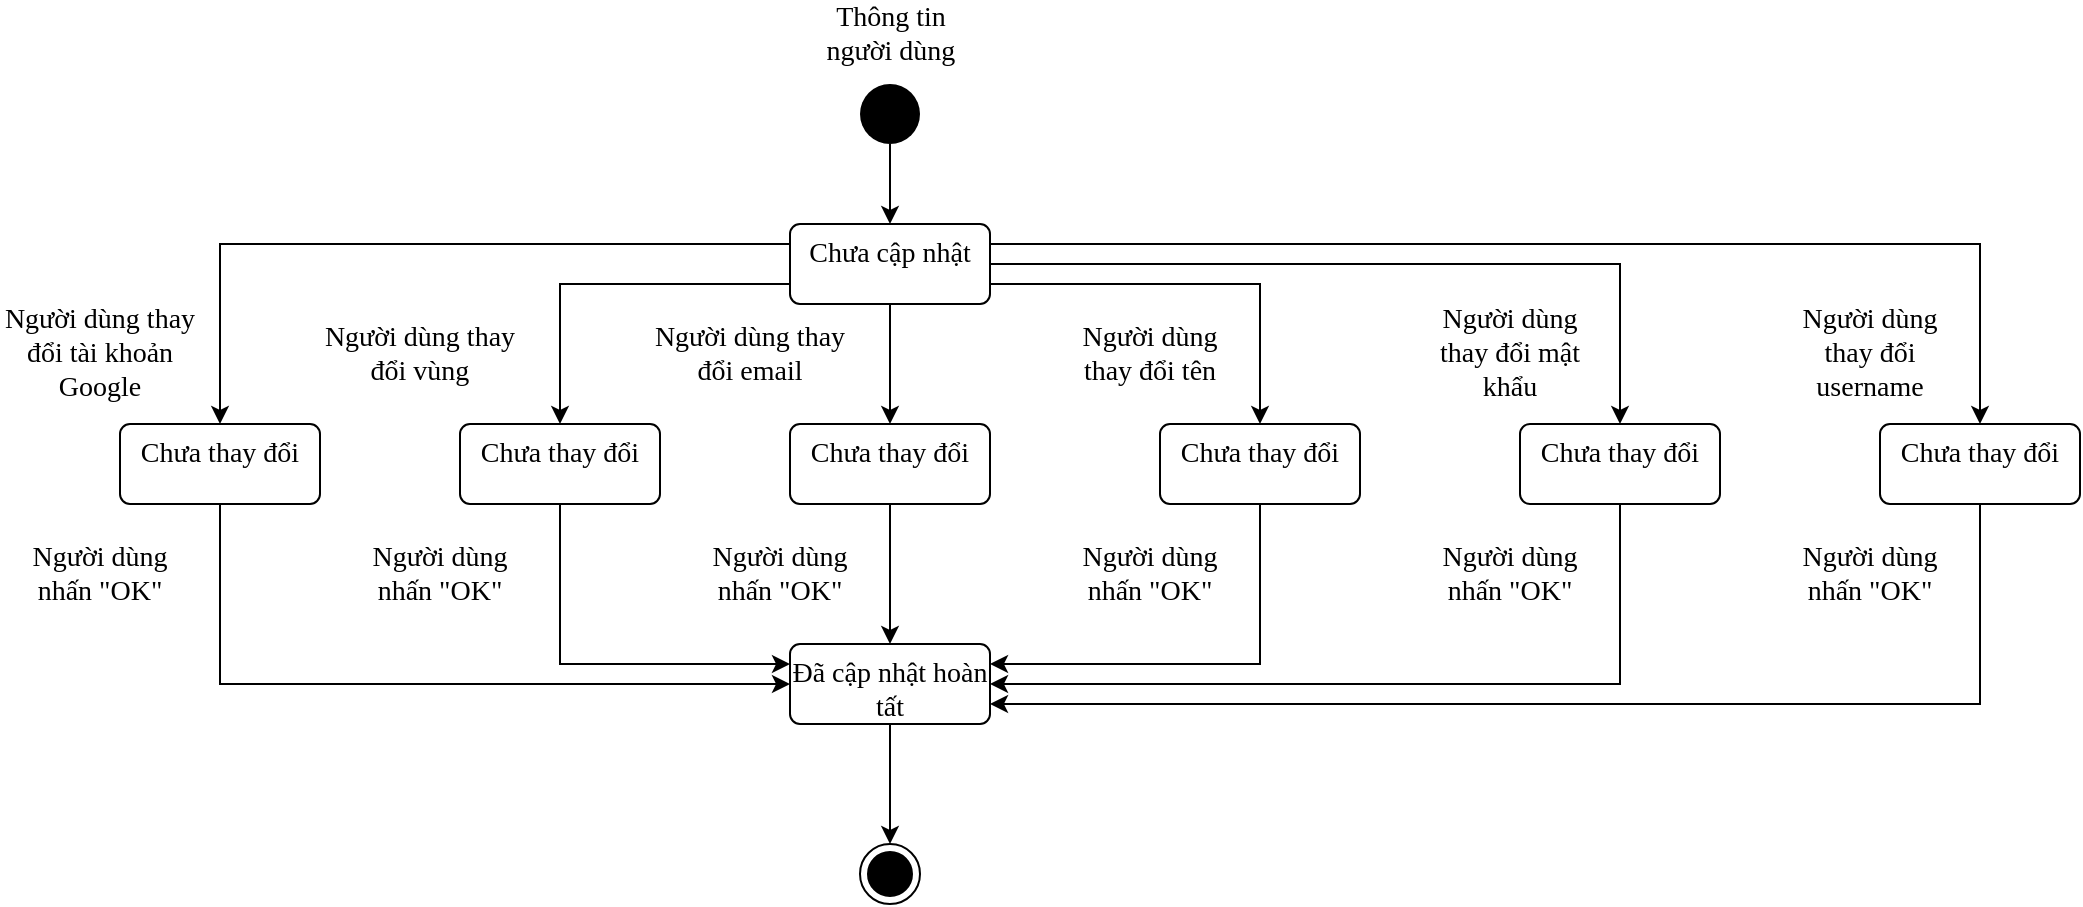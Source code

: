 <mxfile version="13.9.9" type="device"><diagram id="2bIHUfPug_Wl0mtXmFX8" name="Page-1"><mxGraphModel dx="868" dy="450" grid="1" gridSize="10" guides="1" tooltips="1" connect="1" arrows="1" fold="1" page="1" pageScale="1" pageWidth="850" pageHeight="1100" math="0" shadow="0"><root><mxCell id="0"/><mxCell id="1" parent="0"/><mxCell id="eQaS-6rRvnOUTbxjWuJy-9" style="edgeStyle=orthogonalEdgeStyle;rounded=0;orthogonalLoop=1;jettySize=auto;html=1;fontFamily=Verdana;fontSize=14;" parent="1" source="2Ay-SZyClfIjDnvlfZHc-2" target="eQaS-6rRvnOUTbxjWuJy-1" edge="1"><mxGeometry relative="1" as="geometry"/></mxCell><mxCell id="2Ay-SZyClfIjDnvlfZHc-2" value="" style="ellipse;fillColor=#000000;strokeColor=none;fontFamily=Verdana;fontSize=14;" parent="1" vertex="1"><mxGeometry x="450" y="50" width="30" height="30" as="geometry"/></mxCell><mxCell id="2Ay-SZyClfIjDnvlfZHc-7" value="" style="ellipse;html=1;shape=endState;fillColor=#000000;strokeColor=#000000;fontFamily=Verdana;fontSize=14;" parent="1" vertex="1"><mxGeometry x="450" y="430" width="30" height="30" as="geometry"/></mxCell><mxCell id="eQaS-6rRvnOUTbxjWuJy-27" style="edgeStyle=orthogonalEdgeStyle;rounded=0;orthogonalLoop=1;jettySize=auto;html=1;exitX=0;exitY=0.5;exitDx=0;exitDy=0;fontFamily=Verdana;fontSize=14;" parent="1" source="eQaS-6rRvnOUTbxjWuJy-1" target="eQaS-6rRvnOUTbxjWuJy-20" edge="1"><mxGeometry relative="1" as="geometry"><Array as="points"><mxPoint x="415" y="130"/><mxPoint x="130" y="130"/></Array></mxGeometry></mxCell><mxCell id="eQaS-6rRvnOUTbxjWuJy-28" style="edgeStyle=orthogonalEdgeStyle;rounded=0;orthogonalLoop=1;jettySize=auto;html=1;exitX=0;exitY=0.75;exitDx=0;exitDy=0;entryX=0.5;entryY=0;entryDx=0;entryDy=0;fontFamily=Verdana;fontSize=14;" parent="1" source="eQaS-6rRvnOUTbxjWuJy-1" target="eQaS-6rRvnOUTbxjWuJy-19" edge="1"><mxGeometry relative="1" as="geometry"/></mxCell><mxCell id="eQaS-6rRvnOUTbxjWuJy-29" style="edgeStyle=orthogonalEdgeStyle;rounded=0;orthogonalLoop=1;jettySize=auto;html=1;fontFamily=Verdana;fontSize=14;" parent="1" source="eQaS-6rRvnOUTbxjWuJy-1" target="eQaS-6rRvnOUTbxjWuJy-14" edge="1"><mxGeometry relative="1" as="geometry"/></mxCell><mxCell id="eQaS-6rRvnOUTbxjWuJy-30" style="edgeStyle=orthogonalEdgeStyle;rounded=0;orthogonalLoop=1;jettySize=auto;html=1;exitX=1;exitY=0.75;exitDx=0;exitDy=0;entryX=0.5;entryY=0;entryDx=0;entryDy=0;fontFamily=Verdana;fontSize=14;" parent="1" source="eQaS-6rRvnOUTbxjWuJy-1" target="eQaS-6rRvnOUTbxjWuJy-18" edge="1"><mxGeometry relative="1" as="geometry"/></mxCell><mxCell id="eQaS-6rRvnOUTbxjWuJy-31" style="edgeStyle=orthogonalEdgeStyle;rounded=0;orthogonalLoop=1;jettySize=auto;html=1;exitX=1;exitY=0.5;exitDx=0;exitDy=0;entryX=0.5;entryY=0;entryDx=0;entryDy=0;fontFamily=Verdana;fontSize=14;" parent="1" source="eQaS-6rRvnOUTbxjWuJy-1" target="eQaS-6rRvnOUTbxjWuJy-17" edge="1"><mxGeometry relative="1" as="geometry"/></mxCell><mxCell id="eQaS-6rRvnOUTbxjWuJy-32" style="edgeStyle=orthogonalEdgeStyle;rounded=0;orthogonalLoop=1;jettySize=auto;html=1;exitX=1;exitY=0.25;exitDx=0;exitDy=0;entryX=0.5;entryY=0;entryDx=0;entryDy=0;fontFamily=Verdana;fontSize=14;" parent="1" source="eQaS-6rRvnOUTbxjWuJy-1" target="eQaS-6rRvnOUTbxjWuJy-16" edge="1"><mxGeometry relative="1" as="geometry"/></mxCell><mxCell id="eQaS-6rRvnOUTbxjWuJy-1" value="Chưa cập nhật" style="html=1;align=center;verticalAlign=top;rounded=1;absoluteArcSize=1;arcSize=10;dashed=0;fontFamily=Verdana;fontSize=14;whiteSpace=wrap;" parent="1" vertex="1"><mxGeometry x="415" y="120" width="100" height="40" as="geometry"/></mxCell><mxCell id="eQaS-6rRvnOUTbxjWuJy-46" style="edgeStyle=orthogonalEdgeStyle;rounded=0;orthogonalLoop=1;jettySize=auto;html=1;fontFamily=Verdana;fontSize=14;" parent="1" source="eQaS-6rRvnOUTbxjWuJy-4" target="2Ay-SZyClfIjDnvlfZHc-7" edge="1"><mxGeometry relative="1" as="geometry"/></mxCell><mxCell id="eQaS-6rRvnOUTbxjWuJy-4" value="Đã cập nhật hoàn tất" style="html=1;align=center;verticalAlign=top;rounded=1;absoluteArcSize=1;arcSize=10;dashed=0;fontFamily=Verdana;fontSize=14;whiteSpace=wrap;" parent="1" vertex="1"><mxGeometry x="415" y="330" width="100" height="40" as="geometry"/></mxCell><mxCell id="eQaS-6rRvnOUTbxjWuJy-6" value="Thông tin người dùng" style="text;html=1;strokeColor=none;fillColor=none;align=center;verticalAlign=middle;whiteSpace=wrap;rounded=0;fontFamily=Verdana;fontSize=14;" parent="1" vertex="1"><mxGeometry x="422.5" y="10" width="85" height="30" as="geometry"/></mxCell><mxCell id="eQaS-6rRvnOUTbxjWuJy-42" style="edgeStyle=orthogonalEdgeStyle;rounded=0;orthogonalLoop=1;jettySize=auto;html=1;fontFamily=Verdana;fontSize=14;" parent="1" source="eQaS-6rRvnOUTbxjWuJy-14" target="eQaS-6rRvnOUTbxjWuJy-4" edge="1"><mxGeometry relative="1" as="geometry"/></mxCell><mxCell id="eQaS-6rRvnOUTbxjWuJy-14" value="Chưa thay đổi" style="html=1;align=center;verticalAlign=top;rounded=1;absoluteArcSize=1;arcSize=10;dashed=0;fontFamily=Verdana;fontSize=14;whiteSpace=wrap;" parent="1" vertex="1"><mxGeometry x="415" y="220" width="100" height="40" as="geometry"/></mxCell><mxCell id="eQaS-6rRvnOUTbxjWuJy-45" style="edgeStyle=orthogonalEdgeStyle;rounded=0;orthogonalLoop=1;jettySize=auto;html=1;entryX=1;entryY=0.75;entryDx=0;entryDy=0;fontFamily=Verdana;fontSize=14;" parent="1" source="eQaS-6rRvnOUTbxjWuJy-16" target="eQaS-6rRvnOUTbxjWuJy-4" edge="1"><mxGeometry relative="1" as="geometry"><Array as="points"><mxPoint x="1010" y="360"/></Array></mxGeometry></mxCell><mxCell id="eQaS-6rRvnOUTbxjWuJy-16" value="Chưa thay đổi" style="html=1;align=center;verticalAlign=top;rounded=1;absoluteArcSize=1;arcSize=10;dashed=0;fontFamily=Verdana;fontSize=14;whiteSpace=wrap;" parent="1" vertex="1"><mxGeometry x="960" y="220" width="100" height="40" as="geometry"/></mxCell><mxCell id="eQaS-6rRvnOUTbxjWuJy-44" style="edgeStyle=orthogonalEdgeStyle;rounded=0;orthogonalLoop=1;jettySize=auto;html=1;entryX=1;entryY=0.5;entryDx=0;entryDy=0;fontFamily=Verdana;fontSize=14;" parent="1" source="eQaS-6rRvnOUTbxjWuJy-17" target="eQaS-6rRvnOUTbxjWuJy-4" edge="1"><mxGeometry relative="1" as="geometry"><Array as="points"><mxPoint x="830" y="350"/></Array></mxGeometry></mxCell><mxCell id="eQaS-6rRvnOUTbxjWuJy-17" value="Chưa thay đổi" style="html=1;align=center;verticalAlign=top;rounded=1;absoluteArcSize=1;arcSize=10;dashed=0;fontFamily=Verdana;fontSize=14;whiteSpace=wrap;" parent="1" vertex="1"><mxGeometry x="780" y="220" width="100" height="40" as="geometry"/></mxCell><mxCell id="eQaS-6rRvnOUTbxjWuJy-43" style="edgeStyle=orthogonalEdgeStyle;rounded=0;orthogonalLoop=1;jettySize=auto;html=1;entryX=1;entryY=0.25;entryDx=0;entryDy=0;fontFamily=Verdana;fontSize=14;" parent="1" source="eQaS-6rRvnOUTbxjWuJy-18" target="eQaS-6rRvnOUTbxjWuJy-4" edge="1"><mxGeometry relative="1" as="geometry"><Array as="points"><mxPoint x="650" y="340"/></Array></mxGeometry></mxCell><mxCell id="eQaS-6rRvnOUTbxjWuJy-18" value="Chưa thay đổi" style="html=1;align=center;verticalAlign=top;rounded=1;absoluteArcSize=1;arcSize=10;dashed=0;fontFamily=Verdana;fontSize=14;whiteSpace=wrap;" parent="1" vertex="1"><mxGeometry x="600" y="220" width="100" height="40" as="geometry"/></mxCell><mxCell id="eQaS-6rRvnOUTbxjWuJy-41" style="edgeStyle=orthogonalEdgeStyle;rounded=0;orthogonalLoop=1;jettySize=auto;html=1;entryX=0;entryY=0.25;entryDx=0;entryDy=0;fontFamily=Verdana;fontSize=14;" parent="1" source="eQaS-6rRvnOUTbxjWuJy-19" target="eQaS-6rRvnOUTbxjWuJy-4" edge="1"><mxGeometry relative="1" as="geometry"><Array as="points"><mxPoint x="300" y="340"/></Array></mxGeometry></mxCell><mxCell id="eQaS-6rRvnOUTbxjWuJy-19" value="Chưa thay đổi" style="html=1;align=center;verticalAlign=top;rounded=1;absoluteArcSize=1;arcSize=10;dashed=0;fontFamily=Verdana;fontSize=14;whiteSpace=wrap;" parent="1" vertex="1"><mxGeometry x="250" y="220" width="100" height="40" as="geometry"/></mxCell><mxCell id="eQaS-6rRvnOUTbxjWuJy-40" style="edgeStyle=orthogonalEdgeStyle;rounded=0;orthogonalLoop=1;jettySize=auto;html=1;entryX=0;entryY=0.5;entryDx=0;entryDy=0;fontFamily=Verdana;fontSize=14;" parent="1" source="eQaS-6rRvnOUTbxjWuJy-20" target="eQaS-6rRvnOUTbxjWuJy-4" edge="1"><mxGeometry relative="1" as="geometry"><Array as="points"><mxPoint x="130" y="350"/></Array></mxGeometry></mxCell><mxCell id="eQaS-6rRvnOUTbxjWuJy-20" value="Chưa thay đổi" style="html=1;align=center;verticalAlign=top;rounded=1;absoluteArcSize=1;arcSize=10;dashed=0;fontFamily=Verdana;fontSize=14;whiteSpace=wrap;" parent="1" vertex="1"><mxGeometry x="80" y="220" width="100" height="40" as="geometry"/></mxCell><mxCell id="eQaS-6rRvnOUTbxjWuJy-33" value="Người dùng thay đổi tài khoản Google" style="text;html=1;strokeColor=none;fillColor=none;align=center;verticalAlign=middle;whiteSpace=wrap;rounded=0;fontFamily=Verdana;fontSize=14;" parent="1" vertex="1"><mxGeometry x="20" y="160" width="100" height="50" as="geometry"/></mxCell><mxCell id="eQaS-6rRvnOUTbxjWuJy-34" value="Người dùng thay đổi vùng" style="text;html=1;strokeColor=none;fillColor=none;align=center;verticalAlign=middle;whiteSpace=wrap;rounded=0;fontFamily=Verdana;fontSize=14;" parent="1" vertex="1"><mxGeometry x="180" y="170" width="100" height="30" as="geometry"/></mxCell><mxCell id="eQaS-6rRvnOUTbxjWuJy-35" value="Người dùng thay đổi email" style="text;html=1;strokeColor=none;fillColor=none;align=center;verticalAlign=middle;whiteSpace=wrap;rounded=0;fontFamily=Verdana;fontSize=14;" parent="1" vertex="1"><mxGeometry x="340" y="170" width="110" height="30" as="geometry"/></mxCell><mxCell id="eQaS-6rRvnOUTbxjWuJy-36" value="Người dùng thay đổi tên" style="text;html=1;strokeColor=none;fillColor=none;align=center;verticalAlign=middle;whiteSpace=wrap;rounded=0;fontFamily=Verdana;fontSize=14;" parent="1" vertex="1"><mxGeometry x="550" y="170" width="90" height="30" as="geometry"/></mxCell><mxCell id="eQaS-6rRvnOUTbxjWuJy-38" value="Người dùng thay đổi mật khẩu" style="text;html=1;strokeColor=none;fillColor=none;align=center;verticalAlign=middle;whiteSpace=wrap;rounded=0;fontFamily=Verdana;fontSize=14;" parent="1" vertex="1"><mxGeometry x="730" y="160" width="90" height="50" as="geometry"/></mxCell><mxCell id="eQaS-6rRvnOUTbxjWuJy-39" value="Người dùng thay đổi username" style="text;html=1;strokeColor=none;fillColor=none;align=center;verticalAlign=middle;whiteSpace=wrap;rounded=0;fontFamily=Verdana;fontSize=14;" parent="1" vertex="1"><mxGeometry x="910" y="160" width="90" height="50" as="geometry"/></mxCell><mxCell id="eQaS-6rRvnOUTbxjWuJy-47" value="Người dùng nhấn &quot;OK&quot;" style="text;html=1;strokeColor=none;fillColor=none;align=center;verticalAlign=middle;whiteSpace=wrap;rounded=0;fontFamily=Verdana;fontSize=14;" parent="1" vertex="1"><mxGeometry x="905" y="280" width="100" height="30" as="geometry"/></mxCell><mxCell id="eQaS-6rRvnOUTbxjWuJy-48" value="Người dùng nhấn &quot;OK&quot;" style="text;html=1;strokeColor=none;fillColor=none;align=center;verticalAlign=middle;whiteSpace=wrap;rounded=0;fontFamily=Verdana;fontSize=14;" parent="1" vertex="1"><mxGeometry x="725" y="280" width="100" height="30" as="geometry"/></mxCell><mxCell id="eQaS-6rRvnOUTbxjWuJy-49" value="Người dùng nhấn &quot;OK&quot;" style="text;html=1;strokeColor=none;fillColor=none;align=center;verticalAlign=middle;whiteSpace=wrap;rounded=0;fontFamily=Verdana;fontSize=14;" parent="1" vertex="1"><mxGeometry x="545" y="280" width="100" height="30" as="geometry"/></mxCell><mxCell id="eQaS-6rRvnOUTbxjWuJy-50" value="Người dùng nhấn &quot;OK&quot;" style="text;html=1;strokeColor=none;fillColor=none;align=center;verticalAlign=middle;whiteSpace=wrap;rounded=0;fontFamily=Verdana;fontSize=14;" parent="1" vertex="1"><mxGeometry x="20" y="280" width="100" height="30" as="geometry"/></mxCell><mxCell id="eQaS-6rRvnOUTbxjWuJy-51" value="Người dùng nhấn &quot;OK&quot;" style="text;html=1;strokeColor=none;fillColor=none;align=center;verticalAlign=middle;whiteSpace=wrap;rounded=0;fontFamily=Verdana;fontSize=14;" parent="1" vertex="1"><mxGeometry x="360" y="280" width="100" height="30" as="geometry"/></mxCell><mxCell id="eQaS-6rRvnOUTbxjWuJy-52" value="Người dùng nhấn &quot;OK&quot;" style="text;html=1;strokeColor=none;fillColor=none;align=center;verticalAlign=middle;whiteSpace=wrap;rounded=0;fontFamily=Verdana;fontSize=14;" parent="1" vertex="1"><mxGeometry x="190" y="280" width="100" height="30" as="geometry"/></mxCell></root></mxGraphModel></diagram></mxfile>